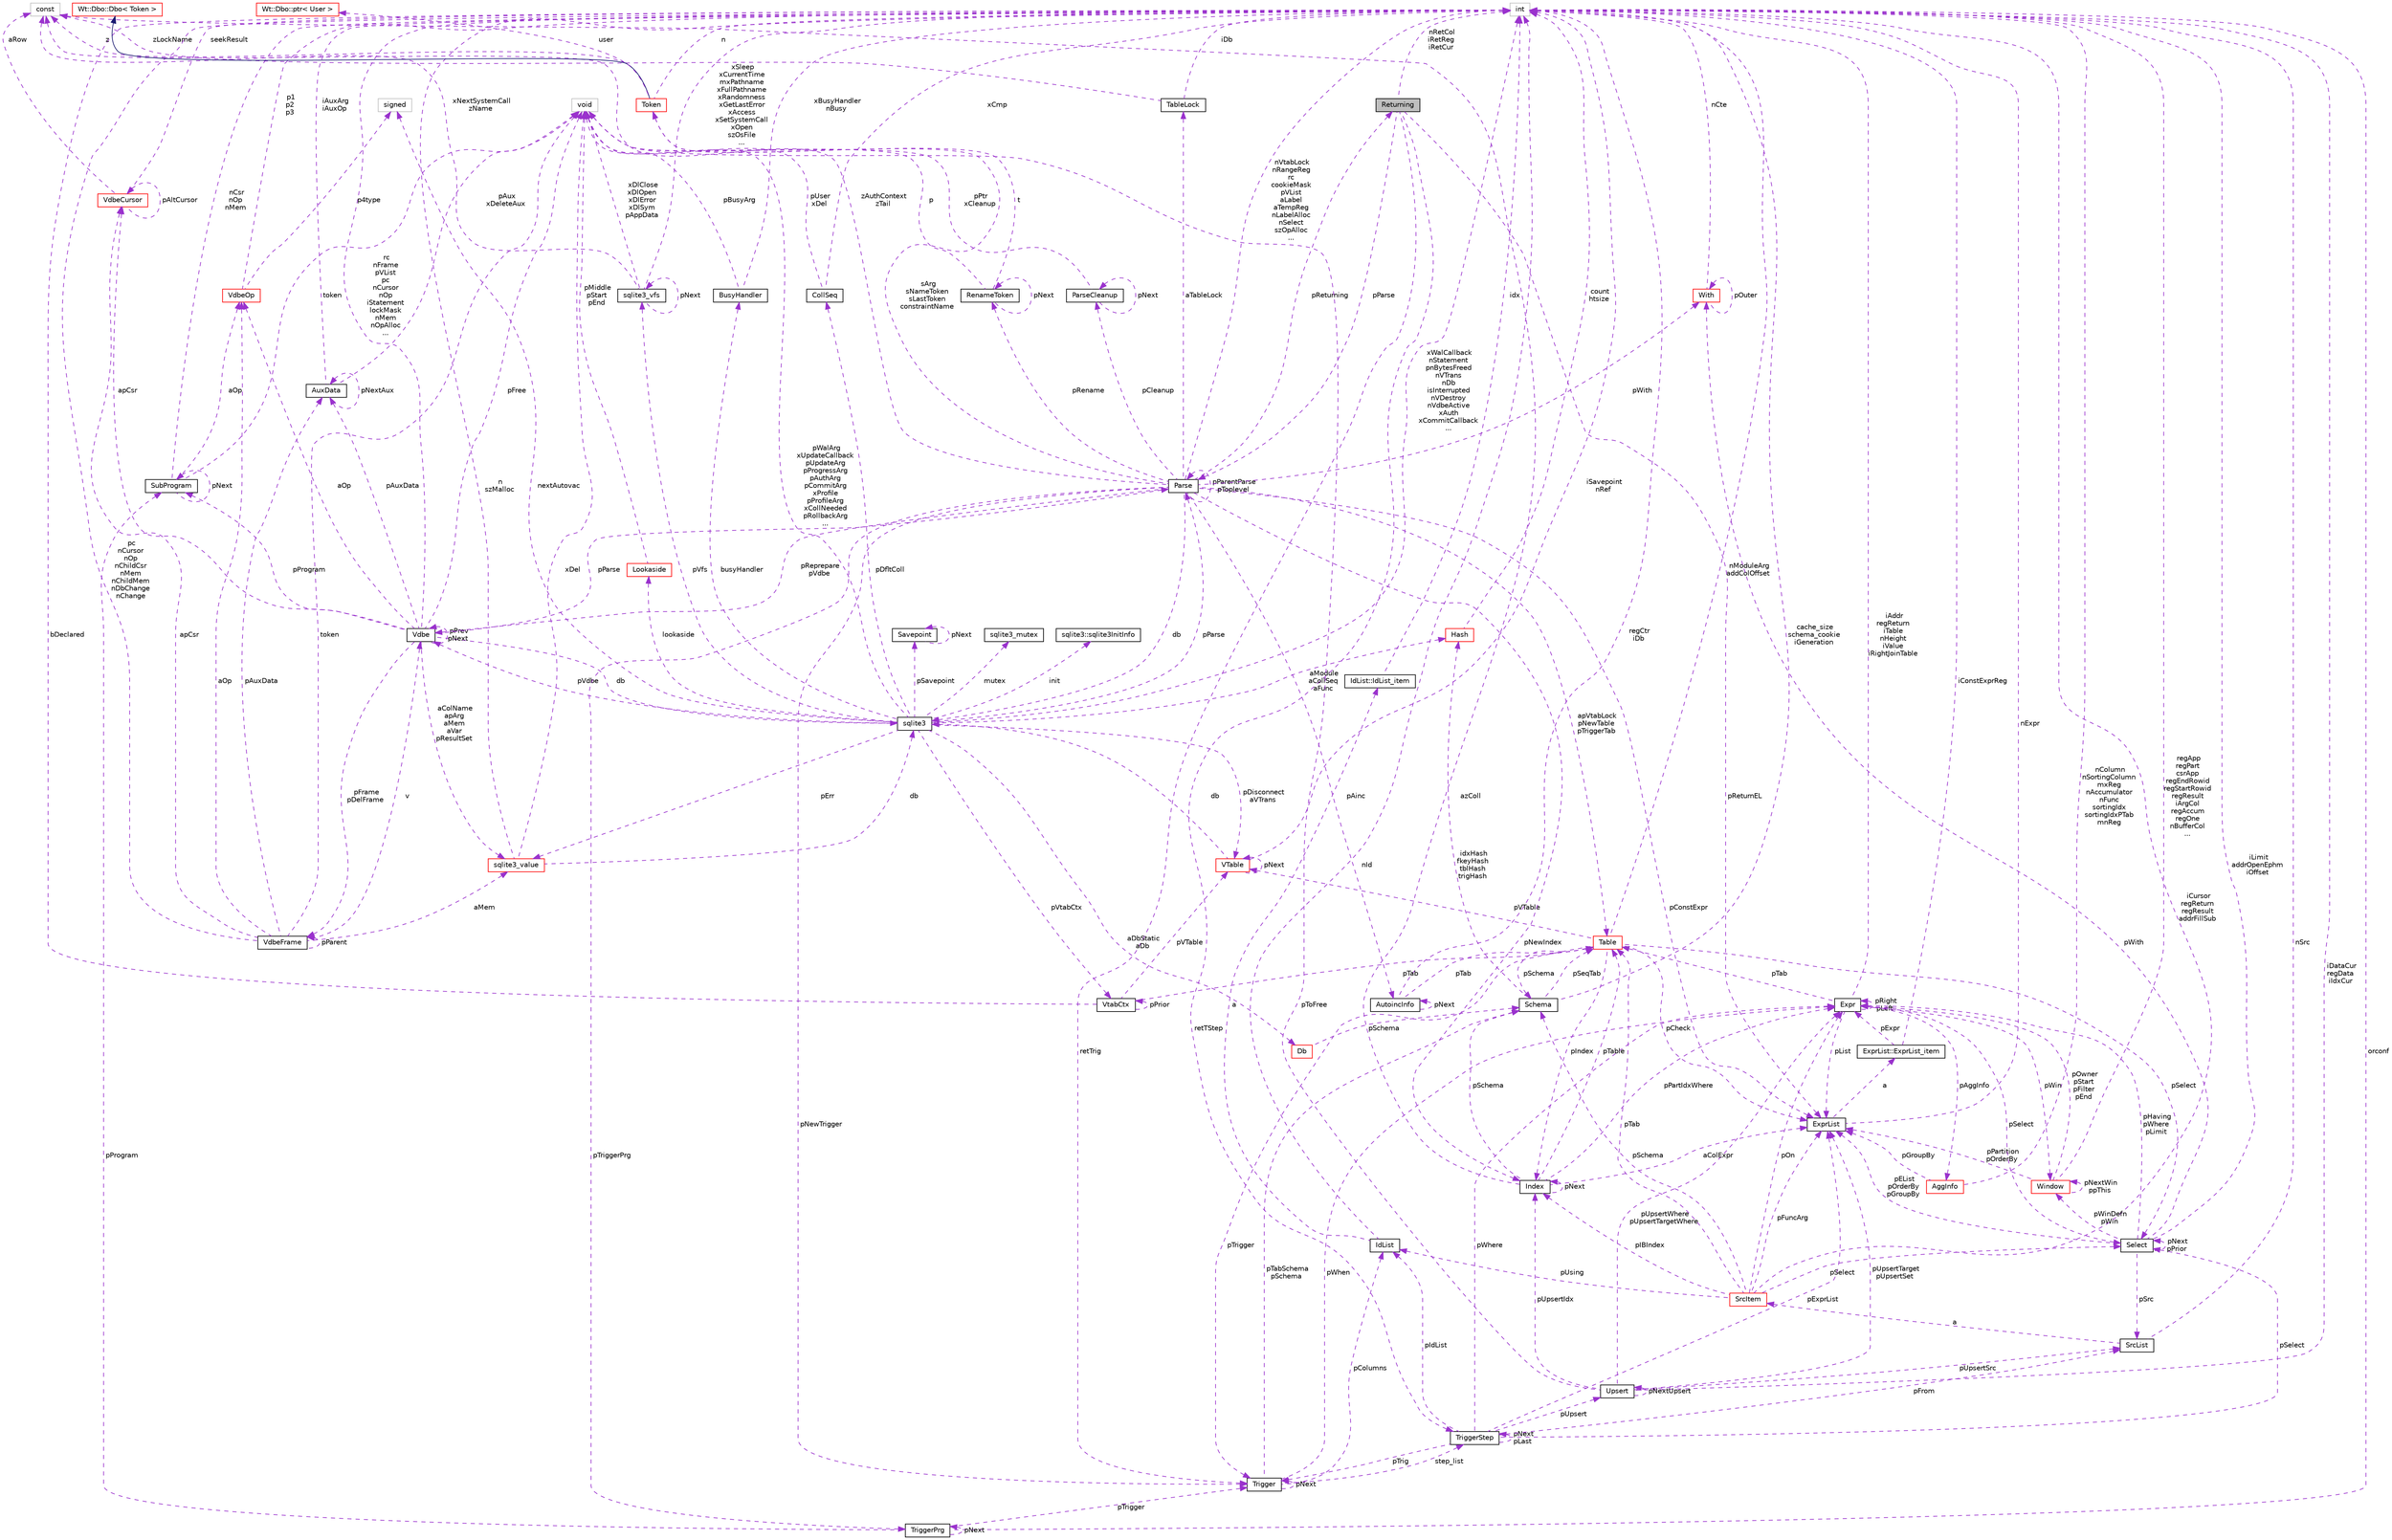 digraph "Returning"
{
 // LATEX_PDF_SIZE
  edge [fontname="Helvetica",fontsize="10",labelfontname="Helvetica",labelfontsize="10"];
  node [fontname="Helvetica",fontsize="10",shape=record];
  Node1 [label="Returning",height=0.2,width=0.4,color="black", fillcolor="grey75", style="filled", fontcolor="black",tooltip=" "];
  Node2 -> Node1 [dir="back",color="darkorchid3",fontsize="10",style="dashed",label=" retTStep" ,fontname="Helvetica"];
  Node2 [label="TriggerStep",height=0.2,width=0.4,color="black", fillcolor="white", style="filled",URL="$structTriggerStep.html",tooltip=" "];
  Node2 -> Node2 [dir="back",color="darkorchid3",fontsize="10",style="dashed",label=" pNext\npLast" ,fontname="Helvetica"];
  Node3 -> Node2 [dir="back",color="darkorchid3",fontsize="10",style="dashed",label=" pWhere" ,fontname="Helvetica"];
  Node3 [label="Expr",height=0.2,width=0.4,color="black", fillcolor="white", style="filled",URL="$structExpr.html",tooltip=" "];
  Node4 -> Node3 [dir="back",color="darkorchid3",fontsize="10",style="dashed",label=" pAggInfo" ,fontname="Helvetica"];
  Node4 [label="AggInfo",height=0.2,width=0.4,color="red", fillcolor="white", style="filled",URL="$structAggInfo.html",tooltip=" "];
  Node6 -> Node4 [dir="back",color="darkorchid3",fontsize="10",style="dashed",label=" nColumn\nnSortingColumn\nmxReg\nnAccumulator\nnFunc\nsortingIdx\nsortingIdxPTab\nmnReg" ,fontname="Helvetica"];
  Node6 [label="int",height=0.2,width=0.4,color="grey75", fillcolor="white", style="filled",tooltip=" "];
  Node91 -> Node4 [dir="back",color="darkorchid3",fontsize="10",style="dashed",label=" pGroupBy" ,fontname="Helvetica"];
  Node91 [label="ExprList",height=0.2,width=0.4,color="black", fillcolor="white", style="filled",URL="$structExprList.html",tooltip=" "];
  Node92 -> Node91 [dir="back",color="darkorchid3",fontsize="10",style="dashed",label=" a" ,fontname="Helvetica"];
  Node92 [label="ExprList::ExprList_item",height=0.2,width=0.4,color="black", fillcolor="white", style="filled",URL="$structExprList_1_1ExprList__item.html",tooltip=" "];
  Node3 -> Node92 [dir="back",color="darkorchid3",fontsize="10",style="dashed",label=" pExpr" ,fontname="Helvetica"];
  Node6 -> Node92 [dir="back",color="darkorchid3",fontsize="10",style="dashed",label=" iConstExprReg" ,fontname="Helvetica"];
  Node6 -> Node91 [dir="back",color="darkorchid3",fontsize="10",style="dashed",label=" nExpr" ,fontname="Helvetica"];
  Node3 -> Node3 [dir="back",color="darkorchid3",fontsize="10",style="dashed",label=" pRight\npLeft" ,fontname="Helvetica"];
  Node6 -> Node3 [dir="back",color="darkorchid3",fontsize="10",style="dashed",label=" iAddr\nregReturn\niTable\nnHeight\niValue\niRightJoinTable" ,fontname="Helvetica"];
  Node7 -> Node3 [dir="back",color="darkorchid3",fontsize="10",style="dashed",label=" pTab" ,fontname="Helvetica"];
  Node7 [label="Table",height=0.2,width=0.4,color="red", fillcolor="white", style="filled",URL="$structTable.html",tooltip=" "];
  Node8 -> Node7 [dir="back",color="darkorchid3",fontsize="10",style="dashed",label=" pSchema" ,fontname="Helvetica"];
  Node8 [label="Schema",height=0.2,width=0.4,color="black", fillcolor="white", style="filled",URL="$structSchema.html",tooltip=" "];
  Node6 -> Node8 [dir="back",color="darkorchid3",fontsize="10",style="dashed",label=" cache_size\nschema_cookie\niGeneration" ,fontname="Helvetica"];
  Node7 -> Node8 [dir="back",color="darkorchid3",fontsize="10",style="dashed",label=" pSeqTab" ,fontname="Helvetica"];
  Node9 -> Node8 [dir="back",color="darkorchid3",fontsize="10",style="dashed",label=" idxHash\nfkeyHash\ntblHash\ntrigHash" ,fontname="Helvetica"];
  Node9 [label="Hash",height=0.2,width=0.4,color="red", fillcolor="white", style="filled",URL="$structHash.html",tooltip=" "];
  Node6 -> Node9 [dir="back",color="darkorchid3",fontsize="10",style="dashed",label=" count\nhtsize" ,fontname="Helvetica"];
  Node20 -> Node7 [dir="back",color="darkorchid3",fontsize="10",style="dashed",label=" pVTable" ,fontname="Helvetica"];
  Node20 [label="VTable",height=0.2,width=0.4,color="red", fillcolor="white", style="filled",URL="$structVTable.html",tooltip=" "];
  Node21 -> Node20 [dir="back",color="darkorchid3",fontsize="10",style="dashed",label=" db" ,fontname="Helvetica"];
  Node21 [label="sqlite3",height=0.2,width=0.4,color="black", fillcolor="white", style="filled",URL="$structsqlite3.html",tooltip=" "];
  Node22 -> Node21 [dir="back",color="darkorchid3",fontsize="10",style="dashed",label=" pVdbe" ,fontname="Helvetica"];
  Node22 [label="Vdbe",height=0.2,width=0.4,color="black", fillcolor="white", style="filled",URL="$structVdbe.html",tooltip=" "];
  Node22 -> Node22 [dir="back",color="darkorchid3",fontsize="10",style="dashed",label=" pPrev\npNext" ,fontname="Helvetica"];
  Node21 -> Node22 [dir="back",color="darkorchid3",fontsize="10",style="dashed",label=" db" ,fontname="Helvetica"];
  Node12 -> Node22 [dir="back",color="darkorchid3",fontsize="10",style="dashed",label=" pFree" ,fontname="Helvetica"];
  Node12 [label="void",height=0.2,width=0.4,color="grey75", fillcolor="white", style="filled",tooltip=" "];
  Node23 -> Node22 [dir="back",color="darkorchid3",fontsize="10",style="dashed",label=" aColName\napArg\naMem\naVar\npResultSet" ,fontname="Helvetica"];
  Node23 [label="sqlite3_value",height=0.2,width=0.4,color="red", fillcolor="white", style="filled",URL="$structsqlite3__value.html",tooltip=" "];
  Node21 -> Node23 [dir="back",color="darkorchid3",fontsize="10",style="dashed",label=" db" ,fontname="Helvetica"];
  Node12 -> Node23 [dir="back",color="darkorchid3",fontsize="10",style="dashed",label=" xDel" ,fontname="Helvetica"];
  Node6 -> Node23 [dir="back",color="darkorchid3",fontsize="10",style="dashed",label=" n\nszMalloc" ,fontname="Helvetica"];
  Node27 -> Node22 [dir="back",color="darkorchid3",fontsize="10",style="dashed",label=" pFrame\npDelFrame" ,fontname="Helvetica"];
  Node27 [label="VdbeFrame",height=0.2,width=0.4,color="black", fillcolor="white", style="filled",URL="$structVdbeFrame.html",tooltip=" "];
  Node22 -> Node27 [dir="back",color="darkorchid3",fontsize="10",style="dashed",label=" v" ,fontname="Helvetica"];
  Node12 -> Node27 [dir="back",color="darkorchid3",fontsize="10",style="dashed",label=" token" ,fontname="Helvetica"];
  Node23 -> Node27 [dir="back",color="darkorchid3",fontsize="10",style="dashed",label=" aMem" ,fontname="Helvetica"];
  Node27 -> Node27 [dir="back",color="darkorchid3",fontsize="10",style="dashed",label=" pParent" ,fontname="Helvetica"];
  Node6 -> Node27 [dir="back",color="darkorchid3",fontsize="10",style="dashed",label=" pc\nnCursor\nnOp\nnChildCsr\nnMem\nnChildMem\nnDbChange\nnChange" ,fontname="Helvetica"];
  Node28 -> Node27 [dir="back",color="darkorchid3",fontsize="10",style="dashed",label=" pAuxData" ,fontname="Helvetica"];
  Node28 [label="AuxData",height=0.2,width=0.4,color="black", fillcolor="white", style="filled",URL="$structAuxData.html",tooltip=" "];
  Node12 -> Node28 [dir="back",color="darkorchid3",fontsize="10",style="dashed",label=" pAux\nxDeleteAux" ,fontname="Helvetica"];
  Node6 -> Node28 [dir="back",color="darkorchid3",fontsize="10",style="dashed",label=" iAuxArg\niAuxOp" ,fontname="Helvetica"];
  Node28 -> Node28 [dir="back",color="darkorchid3",fontsize="10",style="dashed",label=" pNextAux" ,fontname="Helvetica"];
  Node29 -> Node27 [dir="back",color="darkorchid3",fontsize="10",style="dashed",label=" apCsr" ,fontname="Helvetica"];
  Node29 [label="VdbeCursor",height=0.2,width=0.4,color="red", fillcolor="white", style="filled",URL="$structVdbeCursor.html",tooltip=" "];
  Node6 -> Node29 [dir="back",color="darkorchid3",fontsize="10",style="dashed",label=" seekResult" ,fontname="Helvetica"];
  Node29 -> Node29 [dir="back",color="darkorchid3",fontsize="10",style="dashed",label=" pAltCursor" ,fontname="Helvetica"];
  Node13 -> Node29 [dir="back",color="darkorchid3",fontsize="10",style="dashed",label=" aRow" ,fontname="Helvetica"];
  Node13 [label="const",height=0.2,width=0.4,color="grey75", fillcolor="white", style="filled",tooltip=" "];
  Node62 -> Node27 [dir="back",color="darkorchid3",fontsize="10",style="dashed",label=" aOp" ,fontname="Helvetica"];
  Node62 [label="VdbeOp",height=0.2,width=0.4,color="red", fillcolor="white", style="filled",URL="$structVdbeOp.html",tooltip=" "];
  Node6 -> Node62 [dir="back",color="darkorchid3",fontsize="10",style="dashed",label=" p1\np2\np3" ,fontname="Helvetica"];
  Node66 -> Node62 [dir="back",color="darkorchid3",fontsize="10",style="dashed",label=" p4type" ,fontname="Helvetica"];
  Node66 [label="signed",height=0.2,width=0.4,color="grey75", fillcolor="white", style="filled",tooltip=" "];
  Node6 -> Node22 [dir="back",color="darkorchid3",fontsize="10",style="dashed",label=" rc\nnFrame\npVList\npc\nnCursor\nnOp\niStatement\nlockMask\nnMem\nnOpAlloc\n..." ,fontname="Helvetica"];
  Node28 -> Node22 [dir="back",color="darkorchid3",fontsize="10",style="dashed",label=" pAuxData" ,fontname="Helvetica"];
  Node64 -> Node22 [dir="back",color="darkorchid3",fontsize="10",style="dashed",label=" pProgram" ,fontname="Helvetica"];
  Node64 [label="SubProgram",height=0.2,width=0.4,color="black", fillcolor="white", style="filled",URL="$structSubProgram.html",tooltip=" "];
  Node12 -> Node64 [dir="back",color="darkorchid3",fontsize="10",style="dashed",label=" token" ,fontname="Helvetica"];
  Node6 -> Node64 [dir="back",color="darkorchid3",fontsize="10",style="dashed",label=" nCsr\nnOp\nnMem" ,fontname="Helvetica"];
  Node64 -> Node64 [dir="back",color="darkorchid3",fontsize="10",style="dashed",label=" pNext" ,fontname="Helvetica"];
  Node62 -> Node64 [dir="back",color="darkorchid3",fontsize="10",style="dashed",label=" aOp" ,fontname="Helvetica"];
  Node29 -> Node22 [dir="back",color="darkorchid3",fontsize="10",style="dashed",label=" apCsr" ,fontname="Helvetica"];
  Node67 -> Node22 [dir="back",color="darkorchid3",fontsize="10",style="dashed",label=" pParse" ,fontname="Helvetica"];
  Node67 [label="Parse",height=0.2,width=0.4,color="black", fillcolor="white", style="filled",URL="$structParse.html",tooltip=" "];
  Node22 -> Node67 [dir="back",color="darkorchid3",fontsize="10",style="dashed",label=" pReprepare\npVdbe" ,fontname="Helvetica"];
  Node21 -> Node67 [dir="back",color="darkorchid3",fontsize="10",style="dashed",label=" db" ,fontname="Helvetica"];
  Node68 -> Node67 [dir="back",color="darkorchid3",fontsize="10",style="dashed",label=" pCleanup" ,fontname="Helvetica"];
  Node68 [label="ParseCleanup",height=0.2,width=0.4,color="black", fillcolor="white", style="filled",URL="$structParseCleanup.html",tooltip=" "];
  Node68 -> Node68 [dir="back",color="darkorchid3",fontsize="10",style="dashed",label=" pNext" ,fontname="Helvetica"];
  Node12 -> Node68 [dir="back",color="darkorchid3",fontsize="10",style="dashed",label=" pPtr\nxCleanup" ,fontname="Helvetica"];
  Node69 -> Node67 [dir="back",color="darkorchid3",fontsize="10",style="dashed",label=" aTableLock" ,fontname="Helvetica"];
  Node69 [label="TableLock",height=0.2,width=0.4,color="black", fillcolor="white", style="filled",URL="$structTableLock.html",tooltip=" "];
  Node6 -> Node69 [dir="back",color="darkorchid3",fontsize="10",style="dashed",label=" iDb" ,fontname="Helvetica"];
  Node13 -> Node69 [dir="back",color="darkorchid3",fontsize="10",style="dashed",label=" zLockName" ,fontname="Helvetica"];
  Node70 -> Node67 [dir="back",color="darkorchid3",fontsize="10",style="dashed",label=" sArg\nsNameToken\nsLastToken\nconstraintName" ,fontname="Helvetica"];
  Node70 [label="Token",height=0.2,width=0.4,color="red", fillcolor="white", style="filled",URL="$classToken.html",tooltip=" "];
  Node71 -> Node70 [dir="back",color="midnightblue",fontsize="10",style="solid",fontname="Helvetica"];
  Node71 [label="Wt::Dbo::Dbo\< Token \>",height=0.2,width=0.4,color="red", fillcolor="white", style="filled",URL="$classWt_1_1Dbo_1_1Dbo.html",tooltip=" "];
  Node80 -> Node70 [dir="back",color="darkorchid3",fontsize="10",style="dashed",label=" user" ,fontname="Helvetica"];
  Node80 [label="Wt::Dbo::ptr\< User \>",height=0.2,width=0.4,color="red", fillcolor="white", style="filled",URL="$classWt_1_1Dbo_1_1ptr.html",tooltip=" "];
  Node6 -> Node70 [dir="back",color="darkorchid3",fontsize="10",style="dashed",label=" n" ,fontname="Helvetica"];
  Node13 -> Node70 [dir="back",color="darkorchid3",fontsize="10",style="dashed",label=" z" ,fontname="Helvetica"];
  Node84 -> Node67 [dir="back",color="darkorchid3",fontsize="10",style="dashed",label=" pWith" ,fontname="Helvetica"];
  Node84 [label="With",height=0.2,width=0.4,color="red", fillcolor="white", style="filled",URL="$structWith.html",tooltip=" "];
  Node84 -> Node84 [dir="back",color="darkorchid3",fontsize="10",style="dashed",label=" pOuter" ,fontname="Helvetica"];
  Node6 -> Node84 [dir="back",color="darkorchid3",fontsize="10",style="dashed",label=" nCte" ,fontname="Helvetica"];
  Node6 -> Node67 [dir="back",color="darkorchid3",fontsize="10",style="dashed",label=" nVtabLock\nnRangeReg\nrc\ncookieMask\npVList\naLabel\naTempReg\nnLabelAlloc\nnSelect\nszOpAlloc\n..." ,fontname="Helvetica"];
  Node7 -> Node67 [dir="back",color="darkorchid3",fontsize="10",style="dashed",label=" apVtabLock\npNewTable\npTriggerTab" ,fontname="Helvetica"];
  Node17 -> Node67 [dir="back",color="darkorchid3",fontsize="10",style="dashed",label=" pNewTrigger" ,fontname="Helvetica"];
  Node17 [label="Trigger",height=0.2,width=0.4,color="black", fillcolor="white", style="filled",URL="$structTrigger.html",tooltip=" "];
  Node2 -> Node17 [dir="back",color="darkorchid3",fontsize="10",style="dashed",label=" step_list" ,fontname="Helvetica"];
  Node8 -> Node17 [dir="back",color="darkorchid3",fontsize="10",style="dashed",label=" pTabSchema\npSchema" ,fontname="Helvetica"];
  Node3 -> Node17 [dir="back",color="darkorchid3",fontsize="10",style="dashed",label=" pWhen" ,fontname="Helvetica"];
  Node18 -> Node17 [dir="back",color="darkorchid3",fontsize="10",style="dashed",label=" pColumns" ,fontname="Helvetica"];
  Node18 [label="IdList",height=0.2,width=0.4,color="black", fillcolor="white", style="filled",URL="$structIdList.html",tooltip=" "];
  Node19 -> Node18 [dir="back",color="darkorchid3",fontsize="10",style="dashed",label=" a" ,fontname="Helvetica"];
  Node19 [label="IdList::IdList_item",height=0.2,width=0.4,color="black", fillcolor="white", style="filled",URL="$structIdList_1_1IdList__item.html",tooltip=" "];
  Node6 -> Node19 [dir="back",color="darkorchid3",fontsize="10",style="dashed",label=" idx" ,fontname="Helvetica"];
  Node6 -> Node18 [dir="back",color="darkorchid3",fontsize="10",style="dashed",label=" nId" ,fontname="Helvetica"];
  Node17 -> Node17 [dir="back",color="darkorchid3",fontsize="10",style="dashed",label=" pNext" ,fontname="Helvetica"];
  Node94 -> Node67 [dir="back",color="darkorchid3",fontsize="10",style="dashed",label=" pTriggerPrg" ,fontname="Helvetica"];
  Node94 [label="TriggerPrg",height=0.2,width=0.4,color="black", fillcolor="white", style="filled",URL="$structTriggerPrg.html",tooltip=" "];
  Node6 -> Node94 [dir="back",color="darkorchid3",fontsize="10",style="dashed",label=" orconf" ,fontname="Helvetica"];
  Node64 -> Node94 [dir="back",color="darkorchid3",fontsize="10",style="dashed",label=" pProgram" ,fontname="Helvetica"];
  Node17 -> Node94 [dir="back",color="darkorchid3",fontsize="10",style="dashed",label=" pTrigger" ,fontname="Helvetica"];
  Node94 -> Node94 [dir="back",color="darkorchid3",fontsize="10",style="dashed",label=" pNext" ,fontname="Helvetica"];
  Node95 -> Node67 [dir="back",color="darkorchid3",fontsize="10",style="dashed",label=" pRename" ,fontname="Helvetica"];
  Node95 [label="RenameToken",height=0.2,width=0.4,color="black", fillcolor="white", style="filled",URL="$structRenameToken.html",tooltip=" "];
  Node70 -> Node95 [dir="back",color="darkorchid3",fontsize="10",style="dashed",label=" t" ,fontname="Helvetica"];
  Node12 -> Node95 [dir="back",color="darkorchid3",fontsize="10",style="dashed",label=" p" ,fontname="Helvetica"];
  Node95 -> Node95 [dir="back",color="darkorchid3",fontsize="10",style="dashed",label=" pNext" ,fontname="Helvetica"];
  Node90 -> Node67 [dir="back",color="darkorchid3",fontsize="10",style="dashed",label=" pNewIndex" ,fontname="Helvetica"];
  Node90 [label="Index",height=0.2,width=0.4,color="black", fillcolor="white", style="filled",URL="$structIndex.html",tooltip=" "];
  Node8 -> Node90 [dir="back",color="darkorchid3",fontsize="10",style="dashed",label=" pSchema" ,fontname="Helvetica"];
  Node3 -> Node90 [dir="back",color="darkorchid3",fontsize="10",style="dashed",label=" pPartIdxWhere" ,fontname="Helvetica"];
  Node7 -> Node90 [dir="back",color="darkorchid3",fontsize="10",style="dashed",label=" pTable" ,fontname="Helvetica"];
  Node91 -> Node90 [dir="back",color="darkorchid3",fontsize="10",style="dashed",label=" aColExpr" ,fontname="Helvetica"];
  Node13 -> Node90 [dir="back",color="darkorchid3",fontsize="10",style="dashed",label=" azColl" ,fontname="Helvetica"];
  Node90 -> Node90 [dir="back",color="darkorchid3",fontsize="10",style="dashed",label=" pNext" ,fontname="Helvetica"];
  Node13 -> Node67 [dir="back",color="darkorchid3",fontsize="10",style="dashed",label=" zAuthContext\nzTail" ,fontname="Helvetica"];
  Node1 -> Node67 [dir="back",color="darkorchid3",fontsize="10",style="dashed",label=" pReturning" ,fontname="Helvetica"];
  Node96 -> Node67 [dir="back",color="darkorchid3",fontsize="10",style="dashed",label=" pAinc" ,fontname="Helvetica"];
  Node96 [label="AutoincInfo",height=0.2,width=0.4,color="black", fillcolor="white", style="filled",URL="$structAutoincInfo.html",tooltip=" "];
  Node6 -> Node96 [dir="back",color="darkorchid3",fontsize="10",style="dashed",label=" regCtr\niDb" ,fontname="Helvetica"];
  Node7 -> Node96 [dir="back",color="darkorchid3",fontsize="10",style="dashed",label=" pTab" ,fontname="Helvetica"];
  Node96 -> Node96 [dir="back",color="darkorchid3",fontsize="10",style="dashed",label=" pNext" ,fontname="Helvetica"];
  Node91 -> Node67 [dir="back",color="darkorchid3",fontsize="10",style="dashed",label=" pConstExpr" ,fontname="Helvetica"];
  Node67 -> Node67 [dir="back",color="darkorchid3",fontsize="10",style="dashed",label=" pParentParse\npToplevel" ,fontname="Helvetica"];
  Node62 -> Node22 [dir="back",color="darkorchid3",fontsize="10",style="dashed",label=" aOp" ,fontname="Helvetica"];
  Node97 -> Node21 [dir="back",color="darkorchid3",fontsize="10",style="dashed",label=" pSavepoint" ,fontname="Helvetica"];
  Node97 [label="Savepoint",height=0.2,width=0.4,color="black", fillcolor="white", style="filled",URL="$structSavepoint.html",tooltip=" "];
  Node97 -> Node97 [dir="back",color="darkorchid3",fontsize="10",style="dashed",label=" pNext" ,fontname="Helvetica"];
  Node12 -> Node21 [dir="back",color="darkorchid3",fontsize="10",style="dashed",label=" pWalArg\nxUpdateCallback\npUpdateArg\npProgressArg\npAuthArg\npCommitArg\nxProfile\npProfileArg\nxCollNeeded\npRollbackArg\n..." ,fontname="Helvetica"];
  Node98 -> Node21 [dir="back",color="darkorchid3",fontsize="10",style="dashed",label=" lookaside" ,fontname="Helvetica"];
  Node98 [label="Lookaside",height=0.2,width=0.4,color="red", fillcolor="white", style="filled",URL="$structLookaside.html",tooltip=" "];
  Node12 -> Node98 [dir="back",color="darkorchid3",fontsize="10",style="dashed",label=" pMiddle\npStart\npEnd" ,fontname="Helvetica"];
  Node23 -> Node21 [dir="back",color="darkorchid3",fontsize="10",style="dashed",label=" pErr" ,fontname="Helvetica"];
  Node34 -> Node21 [dir="back",color="darkorchid3",fontsize="10",style="dashed",label=" mutex" ,fontname="Helvetica"];
  Node34 [label="sqlite3_mutex",height=0.2,width=0.4,color="black", fillcolor="white", style="filled",URL="$structsqlite3__mutex.html",tooltip=" "];
  Node44 -> Node21 [dir="back",color="darkorchid3",fontsize="10",style="dashed",label=" pVfs" ,fontname="Helvetica"];
  Node44 [label="sqlite3_vfs",height=0.2,width=0.4,color="black", fillcolor="white", style="filled",URL="$structsqlite3__vfs.html",tooltip=" "];
  Node12 -> Node44 [dir="back",color="darkorchid3",fontsize="10",style="dashed",label=" xDlClose\nxDlOpen\nxDlError\nxDlSym\npAppData" ,fontname="Helvetica"];
  Node44 -> Node44 [dir="back",color="darkorchid3",fontsize="10",style="dashed",label=" pNext" ,fontname="Helvetica"];
  Node6 -> Node44 [dir="back",color="darkorchid3",fontsize="10",style="dashed",label=" xSleep\nxCurrentTime\nmxPathname\nxFullPathname\nxRandomness\nxGetLastError\nxAccess\nxSetSystemCall\nxOpen\nszOsFile\n..." ,fontname="Helvetica"];
  Node13 -> Node44 [dir="back",color="darkorchid3",fontsize="10",style="dashed",label=" xNextSystemCall\nzName" ,fontname="Helvetica"];
  Node100 -> Node21 [dir="back",color="darkorchid3",fontsize="10",style="dashed",label=" init" ,fontname="Helvetica"];
  Node100 [label="sqlite3::sqlite3InitInfo",height=0.2,width=0.4,color="black", fillcolor="white", style="filled",URL="$structsqlite3_1_1sqlite3InitInfo.html",tooltip=" "];
  Node101 -> Node21 [dir="back",color="darkorchid3",fontsize="10",style="dashed",label=" busyHandler" ,fontname="Helvetica"];
  Node101 [label="BusyHandler",height=0.2,width=0.4,color="black", fillcolor="white", style="filled",URL="$structBusyHandler.html",tooltip=" "];
  Node12 -> Node101 [dir="back",color="darkorchid3",fontsize="10",style="dashed",label=" pBusyArg" ,fontname="Helvetica"];
  Node6 -> Node101 [dir="back",color="darkorchid3",fontsize="10",style="dashed",label=" xBusyHandler\nnBusy" ,fontname="Helvetica"];
  Node102 -> Node21 [dir="back",color="darkorchid3",fontsize="10",style="dashed",label=" pVtabCtx" ,fontname="Helvetica"];
  Node102 [label="VtabCtx",height=0.2,width=0.4,color="black", fillcolor="white", style="filled",URL="$structVtabCtx.html",tooltip=" "];
  Node102 -> Node102 [dir="back",color="darkorchid3",fontsize="10",style="dashed",label=" pPrior" ,fontname="Helvetica"];
  Node6 -> Node102 [dir="back",color="darkorchid3",fontsize="10",style="dashed",label=" bDeclared" ,fontname="Helvetica"];
  Node20 -> Node102 [dir="back",color="darkorchid3",fontsize="10",style="dashed",label=" pVTable" ,fontname="Helvetica"];
  Node7 -> Node102 [dir="back",color="darkorchid3",fontsize="10",style="dashed",label=" pTab" ,fontname="Helvetica"];
  Node49 -> Node21 [dir="back",color="darkorchid3",fontsize="10",style="dashed",label=" pDfltColl" ,fontname="Helvetica"];
  Node49 [label="CollSeq",height=0.2,width=0.4,color="black", fillcolor="white", style="filled",URL="$structCollSeq.html",tooltip=" "];
  Node12 -> Node49 [dir="back",color="darkorchid3",fontsize="10",style="dashed",label=" pUser\nxDel" ,fontname="Helvetica"];
  Node6 -> Node49 [dir="back",color="darkorchid3",fontsize="10",style="dashed",label=" xCmp" ,fontname="Helvetica"];
  Node20 -> Node21 [dir="back",color="darkorchid3",fontsize="10",style="dashed",label=" pDisconnect\naVTrans" ,fontname="Helvetica"];
  Node6 -> Node21 [dir="back",color="darkorchid3",fontsize="10",style="dashed",label=" xWalCallback\nnStatement\npnBytesFreed\nnVTrans\nnDb\nisInterrupted\nnVDestroy\nnVdbeActive\nxAuth\nxCommitCallback\n..." ,fontname="Helvetica"];
  Node66 -> Node21 [dir="back",color="darkorchid3",fontsize="10",style="dashed",label=" nextAutovac" ,fontname="Helvetica"];
  Node103 -> Node21 [dir="back",color="darkorchid3",fontsize="10",style="dashed",label=" aDbStatic\naDb" ,fontname="Helvetica"];
  Node103 [label="Db",height=0.2,width=0.4,color="red", fillcolor="white", style="filled",URL="$structDb.html",tooltip=" "];
  Node8 -> Node103 [dir="back",color="darkorchid3",fontsize="10",style="dashed",label=" pSchema" ,fontname="Helvetica"];
  Node9 -> Node21 [dir="back",color="darkorchid3",fontsize="10",style="dashed",label=" aModule\naCollSeq\naFunc" ,fontname="Helvetica"];
  Node67 -> Node21 [dir="back",color="darkorchid3",fontsize="10",style="dashed",label=" pParse" ,fontname="Helvetica"];
  Node20 -> Node20 [dir="back",color="darkorchid3",fontsize="10",style="dashed",label=" pNext" ,fontname="Helvetica"];
  Node6 -> Node20 [dir="back",color="darkorchid3",fontsize="10",style="dashed",label=" iSavepoint\nnRef" ,fontname="Helvetica"];
  Node6 -> Node7 [dir="back",color="darkorchid3",fontsize="10",style="dashed",label=" nModuleArg\naddColOffset" ,fontname="Helvetica"];
  Node17 -> Node7 [dir="back",color="darkorchid3",fontsize="10",style="dashed",label=" pTrigger" ,fontname="Helvetica"];
  Node87 -> Node7 [dir="back",color="darkorchid3",fontsize="10",style="dashed",label=" pSelect" ,fontname="Helvetica"];
  Node87 [label="Select",height=0.2,width=0.4,color="black", fillcolor="white", style="filled",URL="$structSelect.html",tooltip=" "];
  Node3 -> Node87 [dir="back",color="darkorchid3",fontsize="10",style="dashed",label=" pHaving\npWhere\npLimit" ,fontname="Helvetica"];
  Node84 -> Node87 [dir="back",color="darkorchid3",fontsize="10",style="dashed",label=" pWith" ,fontname="Helvetica"];
  Node6 -> Node87 [dir="back",color="darkorchid3",fontsize="10",style="dashed",label=" iLimit\naddrOpenEphm\niOffset" ,fontname="Helvetica"];
  Node87 -> Node87 [dir="back",color="darkorchid3",fontsize="10",style="dashed",label=" pNext\npPrior" ,fontname="Helvetica"];
  Node88 -> Node87 [dir="back",color="darkorchid3",fontsize="10",style="dashed",label=" pSrc" ,fontname="Helvetica"];
  Node88 [label="SrcList",height=0.2,width=0.4,color="black", fillcolor="white", style="filled",URL="$structSrcList.html",tooltip=" "];
  Node89 -> Node88 [dir="back",color="darkorchid3",fontsize="10",style="dashed",label=" a" ,fontname="Helvetica"];
  Node89 [label="SrcItem",height=0.2,width=0.4,color="red", fillcolor="white", style="filled",URL="$structSrcItem.html",tooltip=" "];
  Node8 -> Node89 [dir="back",color="darkorchid3",fontsize="10",style="dashed",label=" pSchema" ,fontname="Helvetica"];
  Node3 -> Node89 [dir="back",color="darkorchid3",fontsize="10",style="dashed",label=" pOn" ,fontname="Helvetica"];
  Node18 -> Node89 [dir="back",color="darkorchid3",fontsize="10",style="dashed",label=" pUsing" ,fontname="Helvetica"];
  Node6 -> Node89 [dir="back",color="darkorchid3",fontsize="10",style="dashed",label=" iCursor\nregReturn\nregResult\naddrFillSub" ,fontname="Helvetica"];
  Node7 -> Node89 [dir="back",color="darkorchid3",fontsize="10",style="dashed",label=" pTab" ,fontname="Helvetica"];
  Node87 -> Node89 [dir="back",color="darkorchid3",fontsize="10",style="dashed",label=" pSelect" ,fontname="Helvetica"];
  Node90 -> Node89 [dir="back",color="darkorchid3",fontsize="10",style="dashed",label=" pIBIndex" ,fontname="Helvetica"];
  Node91 -> Node89 [dir="back",color="darkorchid3",fontsize="10",style="dashed",label=" pFuncArg" ,fontname="Helvetica"];
  Node6 -> Node88 [dir="back",color="darkorchid3",fontsize="10",style="dashed",label=" nSrc" ,fontname="Helvetica"];
  Node91 -> Node87 [dir="back",color="darkorchid3",fontsize="10",style="dashed",label=" pEList\npOrderBy\npGroupBy" ,fontname="Helvetica"];
  Node93 -> Node87 [dir="back",color="darkorchid3",fontsize="10",style="dashed",label=" pWinDefn\npWin" ,fontname="Helvetica"];
  Node93 [label="Window",height=0.2,width=0.4,color="red", fillcolor="white", style="filled",URL="$structWindow.html",tooltip=" "];
  Node3 -> Node93 [dir="back",color="darkorchid3",fontsize="10",style="dashed",label=" pOwner\npStart\npFilter\npEnd" ,fontname="Helvetica"];
  Node6 -> Node93 [dir="back",color="darkorchid3",fontsize="10",style="dashed",label=" regApp\nregPart\ncsrApp\nregEndRowid\nregStartRowid\nregResult\niArgCol\nregAccum\nregOne\nnBufferCol\n..." ,fontname="Helvetica"];
  Node91 -> Node93 [dir="back",color="darkorchid3",fontsize="10",style="dashed",label=" pPartition\npOrderBy" ,fontname="Helvetica"];
  Node93 -> Node93 [dir="back",color="darkorchid3",fontsize="10",style="dashed",label=" pNextWin\nppThis" ,fontname="Helvetica"];
  Node91 -> Node7 [dir="back",color="darkorchid3",fontsize="10",style="dashed",label=" pCheck" ,fontname="Helvetica"];
  Node90 -> Node7 [dir="back",color="darkorchid3",fontsize="10",style="dashed",label=" pIndex" ,fontname="Helvetica"];
  Node87 -> Node3 [dir="back",color="darkorchid3",fontsize="10",style="dashed",label=" pSelect" ,fontname="Helvetica"];
  Node91 -> Node3 [dir="back",color="darkorchid3",fontsize="10",style="dashed",label=" pList" ,fontname="Helvetica"];
  Node93 -> Node3 [dir="back",color="darkorchid3",fontsize="10",style="dashed",label=" pWin" ,fontname="Helvetica"];
  Node18 -> Node2 [dir="back",color="darkorchid3",fontsize="10",style="dashed",label=" pIdList" ,fontname="Helvetica"];
  Node87 -> Node2 [dir="back",color="darkorchid3",fontsize="10",style="dashed",label=" pSelect" ,fontname="Helvetica"];
  Node17 -> Node2 [dir="back",color="darkorchid3",fontsize="10",style="dashed",label=" pTrig" ,fontname="Helvetica"];
  Node88 -> Node2 [dir="back",color="darkorchid3",fontsize="10",style="dashed",label=" pFrom" ,fontname="Helvetica"];
  Node91 -> Node2 [dir="back",color="darkorchid3",fontsize="10",style="dashed",label=" pExprList" ,fontname="Helvetica"];
  Node106 -> Node2 [dir="back",color="darkorchid3",fontsize="10",style="dashed",label=" pUpsert" ,fontname="Helvetica"];
  Node106 [label="Upsert",height=0.2,width=0.4,color="black", fillcolor="white", style="filled",URL="$structUpsert.html",tooltip=" "];
  Node3 -> Node106 [dir="back",color="darkorchid3",fontsize="10",style="dashed",label=" pUpsertWhere\npUpsertTargetWhere" ,fontname="Helvetica"];
  Node12 -> Node106 [dir="back",color="darkorchid3",fontsize="10",style="dashed",label=" pToFree" ,fontname="Helvetica"];
  Node6 -> Node106 [dir="back",color="darkorchid3",fontsize="10",style="dashed",label=" iDataCur\nregData\niIdxCur" ,fontname="Helvetica"];
  Node88 -> Node106 [dir="back",color="darkorchid3",fontsize="10",style="dashed",label=" pUpsertSrc" ,fontname="Helvetica"];
  Node90 -> Node106 [dir="back",color="darkorchid3",fontsize="10",style="dashed",label=" pUpsertIdx" ,fontname="Helvetica"];
  Node91 -> Node106 [dir="back",color="darkorchid3",fontsize="10",style="dashed",label=" pUpsertTarget\npUpsertSet" ,fontname="Helvetica"];
  Node106 -> Node106 [dir="back",color="darkorchid3",fontsize="10",style="dashed",label=" pNextUpsert" ,fontname="Helvetica"];
  Node6 -> Node1 [dir="back",color="darkorchid3",fontsize="10",style="dashed",label=" nRetCol\niRetReg\niRetCur" ,fontname="Helvetica"];
  Node17 -> Node1 [dir="back",color="darkorchid3",fontsize="10",style="dashed",label=" retTrig" ,fontname="Helvetica"];
  Node91 -> Node1 [dir="back",color="darkorchid3",fontsize="10",style="dashed",label=" pReturnEL" ,fontname="Helvetica"];
  Node67 -> Node1 [dir="back",color="darkorchid3",fontsize="10",style="dashed",label=" pParse" ,fontname="Helvetica"];
}
